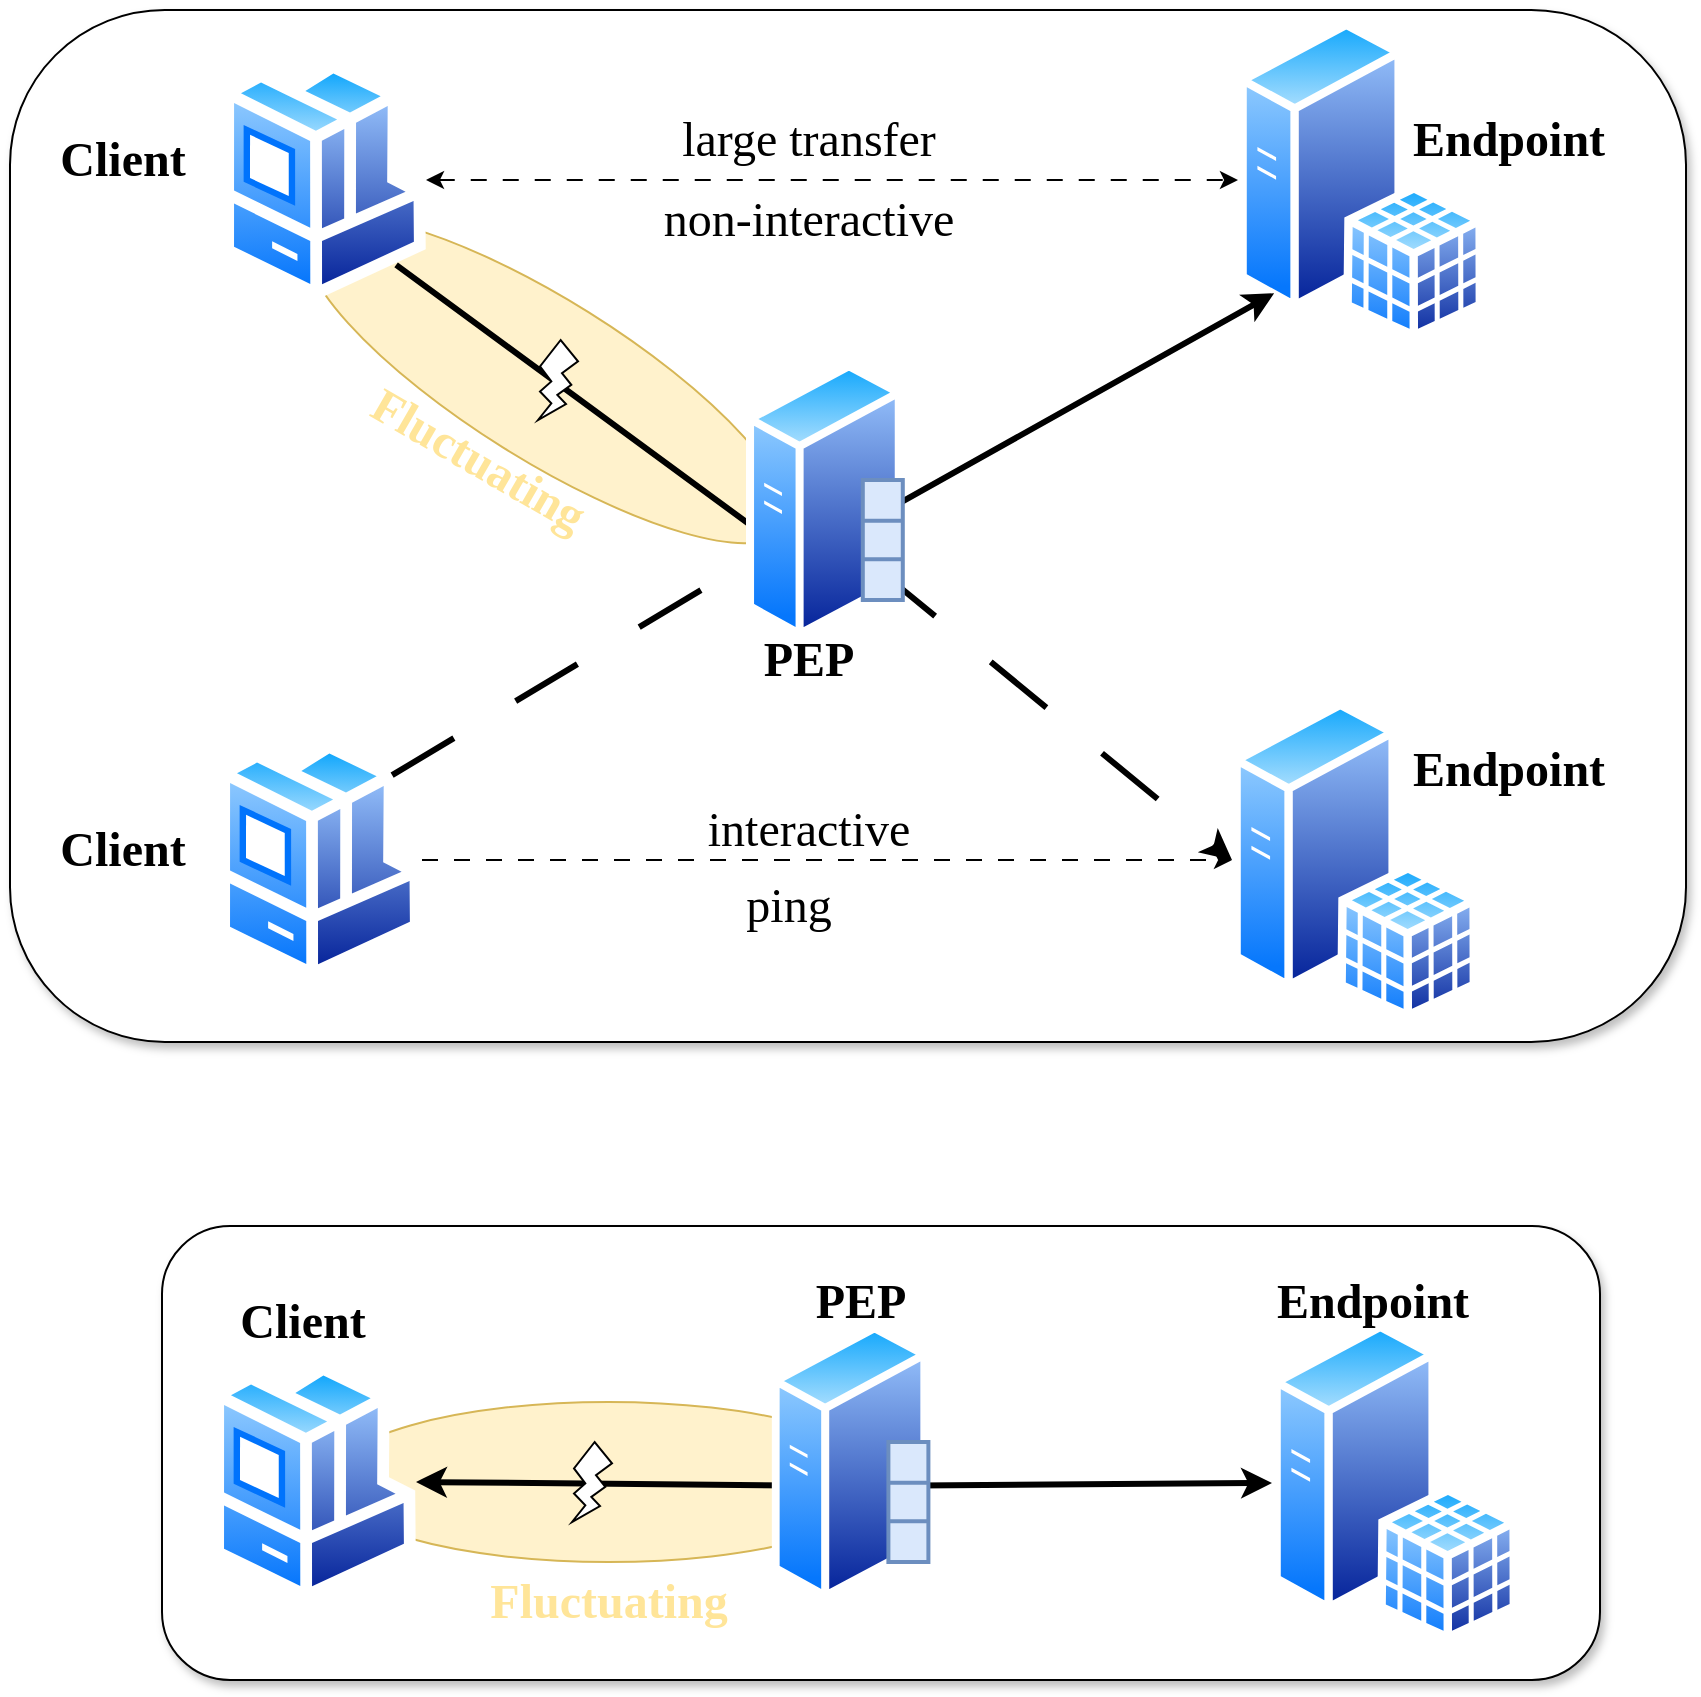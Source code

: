 <mxfile version="22.0.3" type="device">
  <diagram name="Page-1" id="1RzEFaOIlWaM-WirTFdZ">
    <mxGraphModel dx="1706" dy="854" grid="0" gridSize="10" guides="1" tooltips="1" connect="1" arrows="1" fold="1" page="0" pageScale="1" pageWidth="827" pageHeight="1169" math="0" shadow="0">
      <root>
        <mxCell id="0" />
        <mxCell id="1" parent="0" />
        <mxCell id="NVqbeTGQmw-UKsHA0EE0-2" value="" style="rounded=1;whiteSpace=wrap;html=1;shadow=1;" vertex="1" parent="1">
          <mxGeometry x="65" y="812" width="719" height="227" as="geometry" />
        </mxCell>
        <mxCell id="NVqbeTGQmw-UKsHA0EE0-1" value="" style="rounded=1;whiteSpace=wrap;html=1;shadow=1;" vertex="1" parent="1">
          <mxGeometry x="-11" y="204" width="838" height="516" as="geometry" />
        </mxCell>
        <mxCell id="EIi2rDB1gSw5DZKnVNfG-16" value="" style="ellipse;whiteSpace=wrap;html=1;fontFamily=Times New Roman;fontSize=24;rotation=0;fillColor=#fff2cc;strokeColor=#d6b656;" parent="1" vertex="1">
          <mxGeometry x="148.2" y="900" width="280" height="80" as="geometry" />
        </mxCell>
        <mxCell id="53W-j4bIFkD6rnpGP8-M-22" value="" style="ellipse;whiteSpace=wrap;html=1;fontFamily=Times New Roman;fontSize=24;rotation=32;fillColor=#fff2cc;strokeColor=#d6b656;" parent="1" vertex="1">
          <mxGeometry x="117" y="349" width="280" height="80" as="geometry" />
        </mxCell>
        <mxCell id="53W-j4bIFkD6rnpGP8-M-17" style="edgeStyle=orthogonalEdgeStyle;rounded=0;orthogonalLoop=1;jettySize=auto;html=1;dashed=1;dashPattern=8 8;fontFamily=Times New Roman;fontSize=24;startArrow=classic;startFill=1;" parent="1" source="53W-j4bIFkD6rnpGP8-M-2" target="53W-j4bIFkD6rnpGP8-M-3" edge="1">
          <mxGeometry relative="1" as="geometry" />
        </mxCell>
        <mxCell id="53W-j4bIFkD6rnpGP8-M-19" value="large transfer" style="edgeLabel;html=1;align=center;verticalAlign=middle;resizable=0;points=[];fontSize=24;fontFamily=Times New Roman;" parent="53W-j4bIFkD6rnpGP8-M-17" vertex="1" connectable="0">
          <mxGeometry x="0.163" y="-1" relative="1" as="geometry">
            <mxPoint x="-45" y="-21" as="offset" />
          </mxGeometry>
        </mxCell>
        <mxCell id="53W-j4bIFkD6rnpGP8-M-2" value="" style="aspect=fixed;perimeter=ellipsePerimeter;html=1;align=center;shadow=0;dashed=0;spacingTop=3;image;image=img/lib/active_directory/workstation_client.svg;fontFamily=Times New Roman;" parent="1" vertex="1">
          <mxGeometry x="95" y="229" width="102" height="120" as="geometry" />
        </mxCell>
        <mxCell id="53W-j4bIFkD6rnpGP8-M-3" value="" style="aspect=fixed;perimeter=ellipsePerimeter;html=1;align=center;shadow=0;dashed=0;spacingTop=3;image;image=img/lib/active_directory/sql_server.svg;fontFamily=Times New Roman;" parent="1" vertex="1">
          <mxGeometry x="603" y="209" width="123.2" height="160" as="geometry" />
        </mxCell>
        <mxCell id="53W-j4bIFkD6rnpGP8-M-5" value="" style="aspect=fixed;perimeter=ellipsePerimeter;html=1;align=center;shadow=0;dashed=0;spacingTop=3;image;image=img/lib/active_directory/workstation_client.svg;fontFamily=Times New Roman;" parent="1" vertex="1">
          <mxGeometry x="93" y="569" width="102" height="120" as="geometry" />
        </mxCell>
        <mxCell id="53W-j4bIFkD6rnpGP8-M-6" value="" style="aspect=fixed;perimeter=ellipsePerimeter;html=1;align=center;shadow=0;dashed=0;spacingTop=3;image;image=img/lib/active_directory/sql_server.svg;fontFamily=Times New Roman;imageBackground=none;" parent="1" vertex="1">
          <mxGeometry x="600" y="549" width="123.2" height="160" as="geometry" />
        </mxCell>
        <mxCell id="53W-j4bIFkD6rnpGP8-M-8" value="&lt;font&gt;&lt;span style=&quot;font-size: 24px;&quot;&gt;&lt;b&gt;Client&lt;/b&gt;&lt;/span&gt;&lt;/font&gt;" style="text;html=1;align=center;verticalAlign=middle;resizable=0;points=[];autosize=1;strokeColor=none;fillColor=none;fontFamily=Times New Roman;" parent="1" vertex="1">
          <mxGeometry y="604" width="90" height="40" as="geometry" />
        </mxCell>
        <mxCell id="53W-j4bIFkD6rnpGP8-M-9" value="&lt;b style=&quot;border-color: var(--border-color);&quot;&gt;&lt;font style=&quot;border-color: var(--border-color); font-size: 24px;&quot;&gt;Endpoint&lt;/font&gt;&lt;/b&gt;" style="text;html=1;align=center;verticalAlign=middle;resizable=0;points=[];autosize=1;strokeColor=none;fillColor=none;fontFamily=Times New Roman;" parent="1" vertex="1">
          <mxGeometry x="678" y="564" width="120" height="40" as="geometry" />
        </mxCell>
        <mxCell id="53W-j4bIFkD6rnpGP8-M-10" value="&lt;font&gt;&lt;span style=&quot;font-size: 24px;&quot;&gt;&lt;b&gt;Client&lt;/b&gt;&lt;/span&gt;&lt;/font&gt;" style="text;html=1;align=center;verticalAlign=middle;resizable=0;points=[];autosize=1;strokeColor=none;fillColor=none;fontFamily=Times New Roman;" parent="1" vertex="1">
          <mxGeometry y="259" width="90" height="40" as="geometry" />
        </mxCell>
        <mxCell id="53W-j4bIFkD6rnpGP8-M-11" value="&lt;b&gt;&lt;font style=&quot;font-size: 24px;&quot;&gt;Endpoint&lt;/font&gt;&lt;/b&gt;" style="text;html=1;align=center;verticalAlign=middle;resizable=0;points=[];autosize=1;strokeColor=none;fillColor=none;fontFamily=Times New Roman;" parent="1" vertex="1">
          <mxGeometry x="678" y="249" width="120" height="40" as="geometry" />
        </mxCell>
        <mxCell id="53W-j4bIFkD6rnpGP8-M-13" value="" style="endArrow=classic;html=1;rounded=0;fontFamily=Times New Roman;fontSize=24;exitX=1;exitY=0;exitDx=0;exitDy=0;entryX=0;entryY=0.5;entryDx=0;entryDy=0;jumpSize=3;strokeWidth=3;dashed=1;dashPattern=12 12;" parent="1" source="53W-j4bIFkD6rnpGP8-M-5" target="53W-j4bIFkD6rnpGP8-M-6" edge="1">
          <mxGeometry width="50" height="50" relative="1" as="geometry">
            <mxPoint x="373" y="519" as="sourcePoint" />
            <mxPoint x="423" y="469" as="targetPoint" />
            <Array as="points">
              <mxPoint x="393" y="459" />
            </Array>
          </mxGeometry>
        </mxCell>
        <mxCell id="53W-j4bIFkD6rnpGP8-M-14" value="" style="endArrow=classic;html=1;rounded=0;fontFamily=Times New Roman;fontSize=24;exitX=1;exitY=1;exitDx=0;exitDy=0;entryX=0;entryY=1;entryDx=0;entryDy=0;strokeWidth=3;startArrow=none;" parent="1" source="53W-j4bIFkD6rnpGP8-M-2" target="53W-j4bIFkD6rnpGP8-M-3" edge="1">
          <mxGeometry width="50" height="50" relative="1" as="geometry">
            <mxPoint x="357.0" y="479.0" as="sourcePoint" />
            <mxPoint x="423" y="469" as="targetPoint" />
            <Array as="points">
              <mxPoint x="383" y="479" />
            </Array>
          </mxGeometry>
        </mxCell>
        <mxCell id="53W-j4bIFkD6rnpGP8-M-4" value="" style="aspect=fixed;perimeter=ellipsePerimeter;html=1;align=center;shadow=0;dashed=0;spacingTop=3;image;image=img/lib/active_directory/generic_server.svg;fontFamily=Times New Roman;" parent="1" vertex="1">
          <mxGeometry x="357" y="379" width="78.4" height="140" as="geometry" />
        </mxCell>
        <mxCell id="53W-j4bIFkD6rnpGP8-M-15" value="" style="endArrow=classic;html=1;rounded=0;fontFamily=Times New Roman;fontSize=24;entryX=0;entryY=0.5;entryDx=0;entryDy=0;exitX=1;exitY=0.5;exitDx=0;exitDy=0;dashed=1;dashPattern=8 8;" parent="1" source="53W-j4bIFkD6rnpGP8-M-5" target="53W-j4bIFkD6rnpGP8-M-6" edge="1">
          <mxGeometry width="50" height="50" relative="1" as="geometry">
            <mxPoint x="373" y="519" as="sourcePoint" />
            <mxPoint x="423" y="469" as="targetPoint" />
          </mxGeometry>
        </mxCell>
        <mxCell id="53W-j4bIFkD6rnpGP8-M-16" value="ping" style="edgeLabel;html=1;align=center;verticalAlign=middle;resizable=0;points=[];fontSize=24;fontFamily=Times New Roman;" parent="53W-j4bIFkD6rnpGP8-M-15" vertex="1" connectable="0">
          <mxGeometry x="0.179" y="-2" relative="1" as="geometry">
            <mxPoint x="-56" y="21" as="offset" />
          </mxGeometry>
        </mxCell>
        <mxCell id="53W-j4bIFkD6rnpGP8-M-20" value="non-interactive" style="text;html=1;align=center;verticalAlign=middle;resizable=0;points=[];autosize=1;strokeColor=none;fillColor=none;fontSize=24;fontFamily=Times New Roman;" parent="1" vertex="1">
          <mxGeometry x="302.8" y="289" width="170" height="40" as="geometry" />
        </mxCell>
        <mxCell id="53W-j4bIFkD6rnpGP8-M-21" value="interactive" style="text;html=1;align=center;verticalAlign=middle;resizable=0;points=[];autosize=1;strokeColor=none;fillColor=none;fontSize=24;fontFamily=Times New Roman;" parent="1" vertex="1">
          <mxGeometry x="327.8" y="594" width="120" height="40" as="geometry" />
        </mxCell>
        <mxCell id="53W-j4bIFkD6rnpGP8-M-7" value="&lt;b&gt;&lt;font style=&quot;font-size: 24px;&quot;&gt;PEP&lt;/font&gt;&lt;/b&gt;" style="text;html=1;align=center;verticalAlign=middle;resizable=0;points=[];autosize=1;strokeColor=none;fillColor=none;fontFamily=Times New Roman;" parent="1" vertex="1">
          <mxGeometry x="352.8" y="509" width="70" height="40" as="geometry" />
        </mxCell>
        <mxCell id="53W-j4bIFkD6rnpGP8-M-24" value="&lt;b style=&quot;&quot;&gt;&lt;font color=&quot;#ffe599&quot;&gt;Fluctuating&lt;/font&gt;&lt;/b&gt;" style="text;html=1;align=center;verticalAlign=middle;resizable=0;points=[];autosize=1;strokeColor=none;fillColor=none;fontSize=24;fontFamily=Times New Roman;rotation=30;shadow=0;" parent="1" vertex="1">
          <mxGeometry x="153" y="409" width="140" height="40" as="geometry" />
        </mxCell>
        <mxCell id="53W-j4bIFkD6rnpGP8-M-28" value="" style="strokeWidth=2;html=1;shape=mxgraph.lean_mapping.buffer_or_safety_stock;shadow=0;fontFamily=Times New Roman;fontSize=24;fillColor=#dae8fc;strokeColor=#6c8ebf;" parent="1" vertex="1">
          <mxGeometry x="415.4" y="439" width="20" height="60" as="geometry" />
        </mxCell>
        <mxCell id="EIi2rDB1gSw5DZKnVNfG-7" value="" style="aspect=fixed;perimeter=ellipsePerimeter;html=1;align=center;shadow=0;dashed=0;spacingTop=3;image;image=img/lib/active_directory/workstation_client.svg;fontFamily=Times New Roman;" parent="1" vertex="1">
          <mxGeometry x="90" y="880" width="102" height="120" as="geometry" />
        </mxCell>
        <mxCell id="EIi2rDB1gSw5DZKnVNfG-8" value="" style="aspect=fixed;perimeter=ellipsePerimeter;html=1;align=center;shadow=0;dashed=0;spacingTop=3;image;image=img/lib/active_directory/sql_server.svg;fontFamily=Times New Roman;" parent="1" vertex="1">
          <mxGeometry x="620" y="860" width="123.2" height="160" as="geometry" />
        </mxCell>
        <mxCell id="EIi2rDB1gSw5DZKnVNfG-9" value="&lt;font&gt;&lt;span style=&quot;font-size: 24px;&quot;&gt;&lt;b&gt;Client&lt;/b&gt;&lt;/span&gt;&lt;/font&gt;" style="text;html=1;align=center;verticalAlign=middle;resizable=0;points=[];autosize=1;strokeColor=none;fillColor=none;fontFamily=Times New Roman;" parent="1" vertex="1">
          <mxGeometry x="90" y="840" width="90" height="40" as="geometry" />
        </mxCell>
        <mxCell id="EIi2rDB1gSw5DZKnVNfG-10" value="&lt;b&gt;&lt;font style=&quot;font-size: 24px;&quot;&gt;Endpoint&lt;/font&gt;&lt;/b&gt;" style="text;html=1;align=center;verticalAlign=middle;resizable=0;points=[];autosize=1;strokeColor=none;fillColor=none;fontFamily=Times New Roman;" parent="1" vertex="1">
          <mxGeometry x="610" y="830" width="120" height="40" as="geometry" />
        </mxCell>
        <mxCell id="EIi2rDB1gSw5DZKnVNfG-11" value="" style="endArrow=classic;html=1;rounded=0;fontFamily=Times New Roman;fontSize=24;exitX=1;exitY=0.5;exitDx=0;exitDy=0;strokeWidth=3;startArrow=classic;startFill=1;" parent="1" source="EIi2rDB1gSw5DZKnVNfG-7" target="EIi2rDB1gSw5DZKnVNfG-8" edge="1">
          <mxGeometry width="50" height="50" relative="1" as="geometry">
            <mxPoint x="372.0" y="1090.0" as="sourcePoint" />
            <mxPoint x="438" y="1080" as="targetPoint" />
            <Array as="points">
              <mxPoint x="410" y="942" />
            </Array>
          </mxGeometry>
        </mxCell>
        <mxCell id="EIi2rDB1gSw5DZKnVNfG-12" value="" style="aspect=fixed;perimeter=ellipsePerimeter;html=1;align=center;shadow=0;dashed=0;spacingTop=3;image;image=img/lib/active_directory/generic_server.svg;fontFamily=Times New Roman;" parent="1" vertex="1">
          <mxGeometry x="369.8" y="860" width="78.4" height="140" as="geometry" />
        </mxCell>
        <mxCell id="EIi2rDB1gSw5DZKnVNfG-13" value="" style="strokeWidth=2;html=1;shape=mxgraph.lean_mapping.buffer_or_safety_stock;shadow=0;fontFamily=Times New Roman;fontSize=24;fillColor=#dae8fc;strokeColor=#6c8ebf;" parent="1" vertex="1">
          <mxGeometry x="428.2" y="920" width="20" height="60" as="geometry" />
        </mxCell>
        <mxCell id="EIi2rDB1gSw5DZKnVNfG-17" value="&lt;b style=&quot;&quot;&gt;&lt;font color=&quot;#ffe599&quot;&gt;Fluctuating&lt;/font&gt;&lt;/b&gt;" style="text;html=1;align=center;verticalAlign=middle;resizable=0;points=[];autosize=1;strokeColor=none;fillColor=none;fontSize=24;fontFamily=Times New Roman;rotation=0;shadow=0;" parent="1" vertex="1">
          <mxGeometry x="218.2" y="980" width="140" height="40" as="geometry" />
        </mxCell>
        <mxCell id="EIi2rDB1gSw5DZKnVNfG-18" value="&lt;b&gt;&lt;font style=&quot;font-size: 24px;&quot;&gt;PEP&lt;/font&gt;&lt;/b&gt;" style="text;html=1;align=center;verticalAlign=middle;resizable=0;points=[];autosize=1;strokeColor=none;fillColor=none;fontFamily=Times New Roman;" parent="1" vertex="1">
          <mxGeometry x="379" y="830" width="70" height="40" as="geometry" />
        </mxCell>
        <mxCell id="EIi2rDB1gSw5DZKnVNfG-19" value="" style="verticalLabelPosition=bottom;verticalAlign=top;html=1;shape=mxgraph.basic.flash;fontFamily=Times New Roman;" parent="1" vertex="1">
          <mxGeometry x="270" y="920" width="20" height="40" as="geometry" />
        </mxCell>
        <mxCell id="EIi2rDB1gSw5DZKnVNfG-20" value="" style="verticalLabelPosition=bottom;verticalAlign=top;html=1;shape=mxgraph.basic.flash;fontFamily=Times New Roman;" parent="1" vertex="1">
          <mxGeometry x="253" y="369" width="20" height="40" as="geometry" />
        </mxCell>
      </root>
    </mxGraphModel>
  </diagram>
</mxfile>
